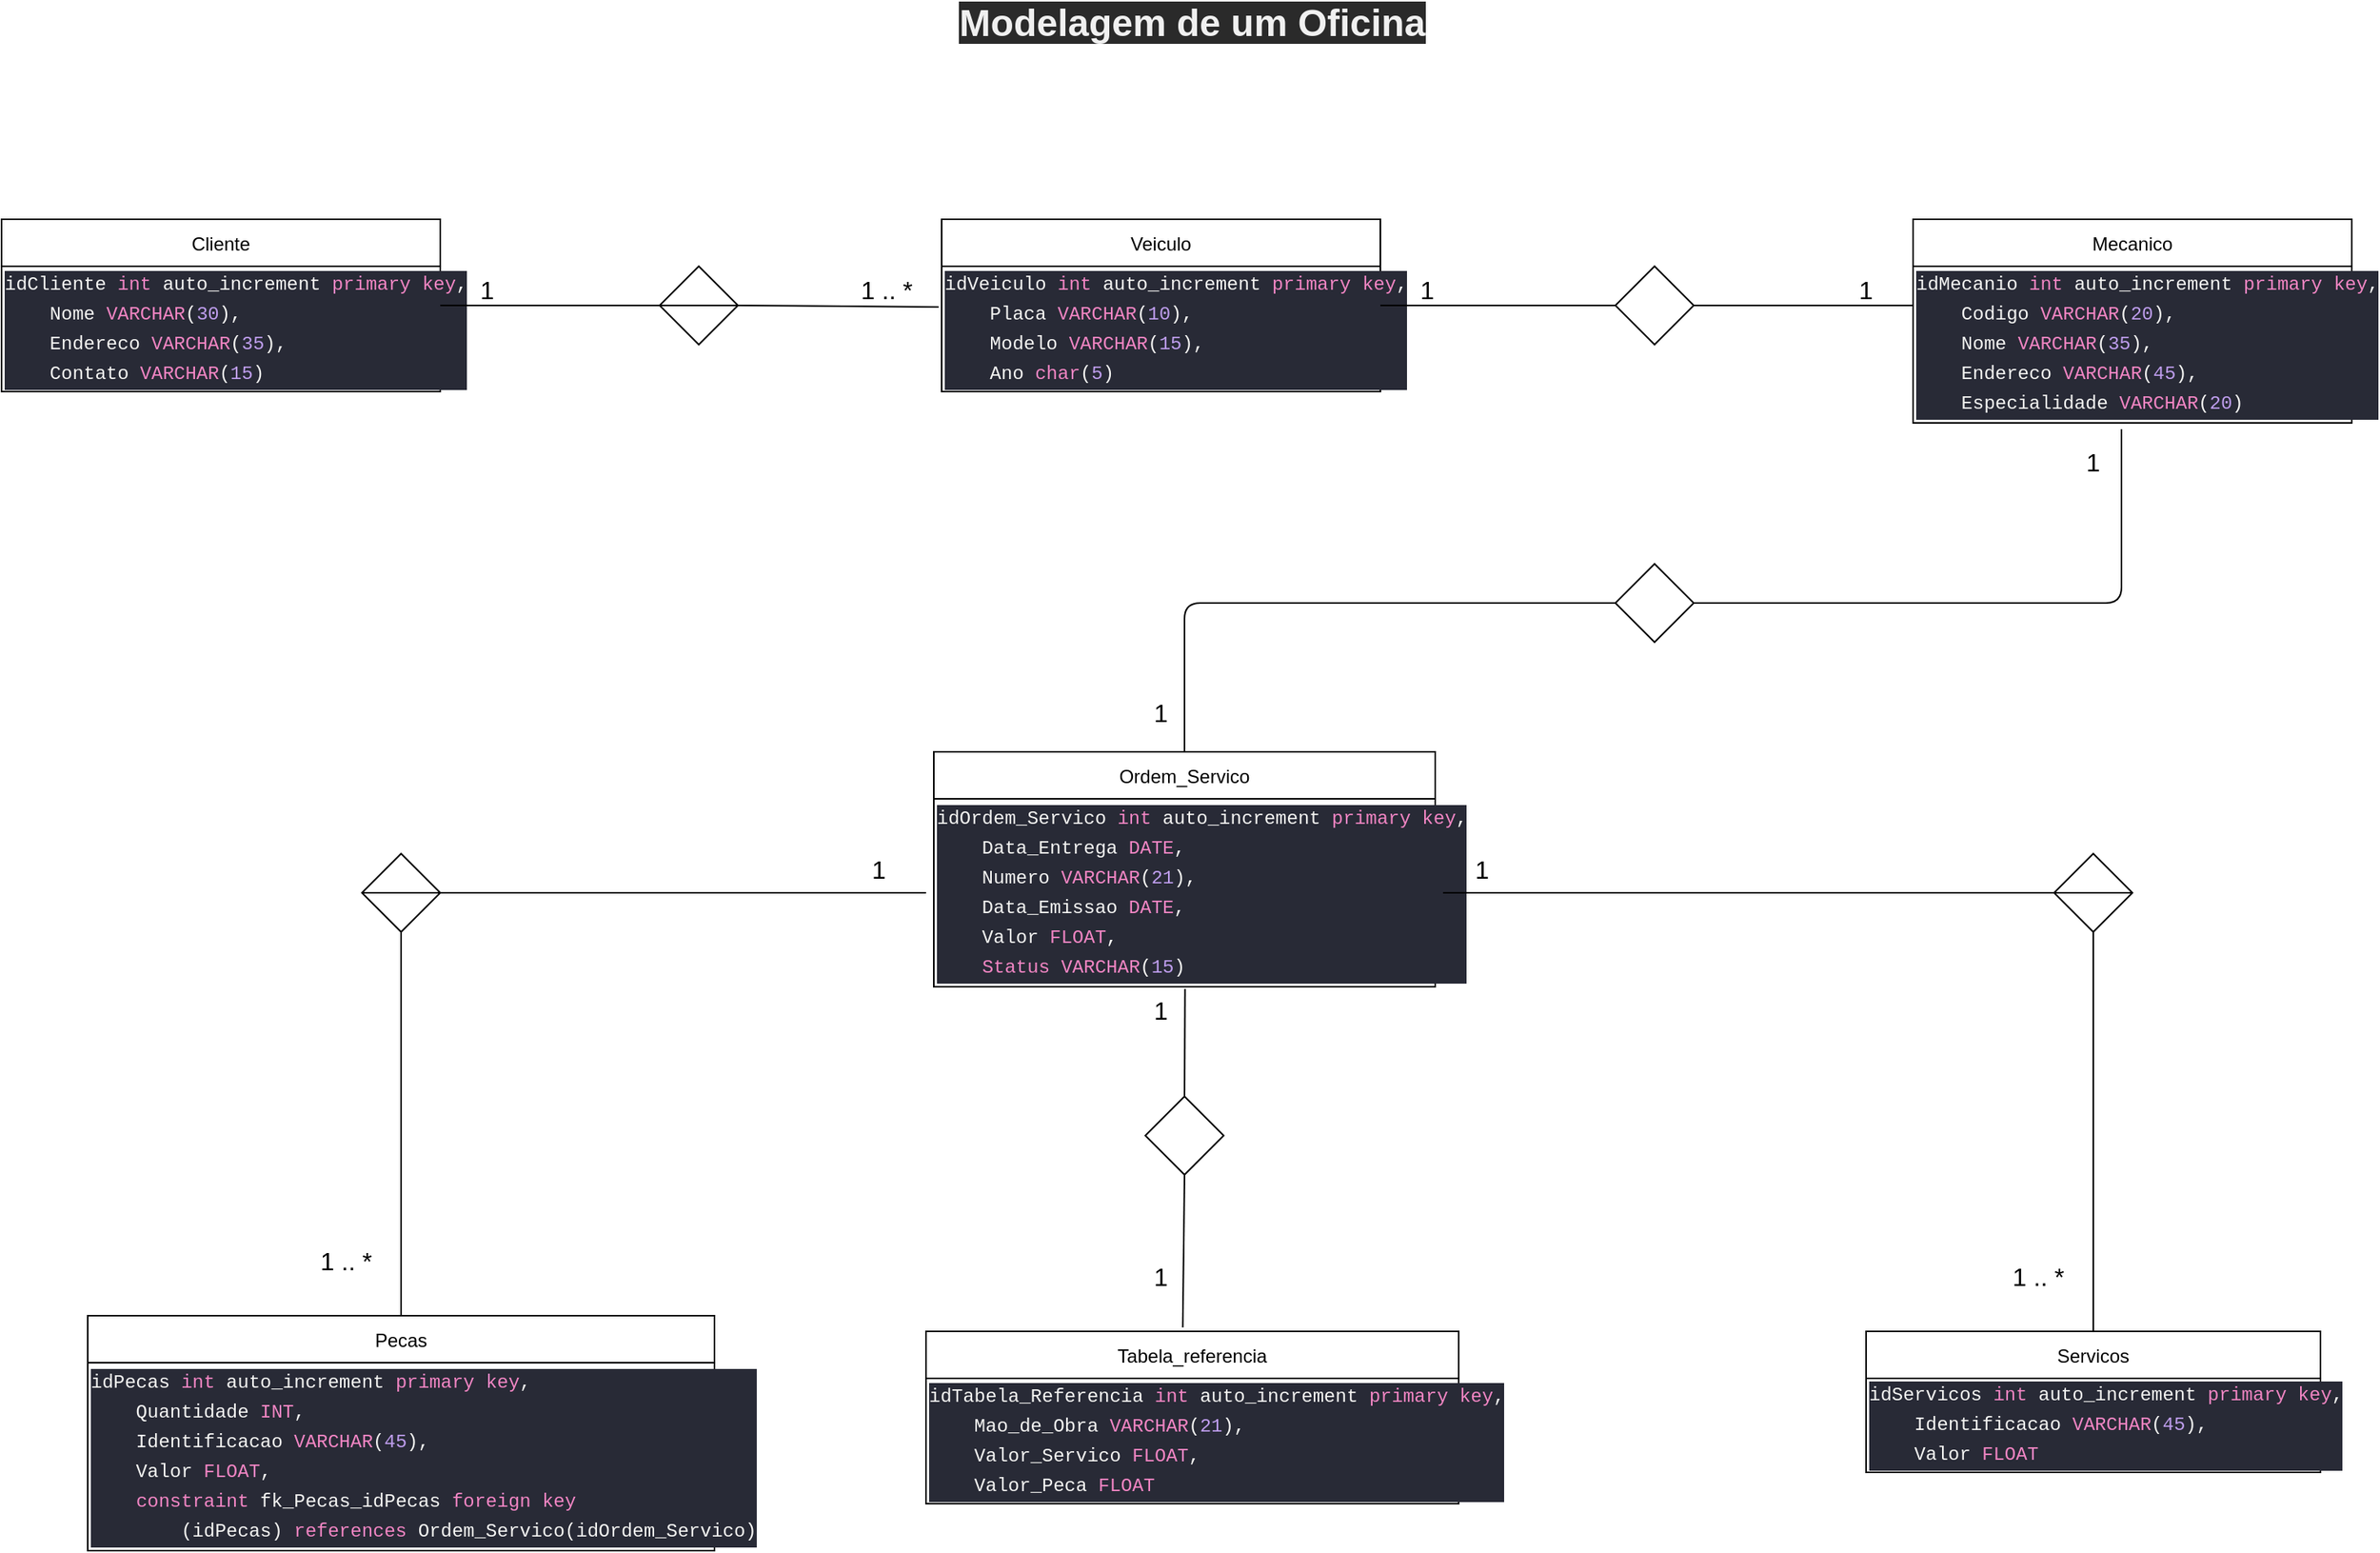 <mxfile>
    <diagram id="HxbM_7kRyC9p0_eErCoi" name="Página-1">
        <mxGraphModel dx="2443" dy="920" grid="1" gridSize="10" guides="1" tooltips="1" connect="1" arrows="1" fold="1" page="1" pageScale="1" pageWidth="827" pageHeight="1169" math="0" shadow="0">
            <root>
                <mxCell id="0"/>
                <mxCell id="1" parent="0"/>
                <mxCell id="2" value="Cliente" style="swimlane;fontStyle=0;childLayout=stackLayout;horizontal=1;startSize=30;horizontalStack=0;resizeParent=1;resizeParentMax=0;resizeLast=0;collapsible=1;marginBottom=0;" vertex="1" parent="1">
                    <mxGeometry x="-760" y="170" width="280" height="110" as="geometry"/>
                </mxCell>
                <mxCell id="12" value="&lt;div style=&quot;color: rgb(246 , 246 , 244) ; background-color: rgb(40 , 42 , 54) ; font-family: &amp;#34;consolas&amp;#34; , &amp;#34;courier new&amp;#34; , monospace ; line-height: 19px&quot;&gt;&lt;div&gt;idCliente &lt;span style=&quot;color: #f286c4&quot;&gt;int&lt;/span&gt; auto_increment &lt;span style=&quot;color: #f286c4&quot;&gt;primary&lt;/span&gt; &lt;span style=&quot;color: #f286c4&quot;&gt;key&lt;/span&gt;,&lt;/div&gt;&lt;div&gt;&amp;nbsp; &amp;nbsp; Nome &lt;span style=&quot;color: #f286c4&quot;&gt;VARCHAR&lt;/span&gt;(&lt;span style=&quot;color: #bf9eee&quot;&gt;30&lt;/span&gt;),&lt;/div&gt;&lt;div&gt;&amp;nbsp; &amp;nbsp; Endereco &lt;span style=&quot;color: #f286c4&quot;&gt;VARCHAR&lt;/span&gt;(&lt;span style=&quot;color: #bf9eee&quot;&gt;35&lt;/span&gt;),&lt;/div&gt;&lt;div&gt;&amp;nbsp; &amp;nbsp; Contato &lt;span style=&quot;color: #f286c4&quot;&gt;VARCHAR&lt;/span&gt;(&lt;span style=&quot;color: #bf9eee&quot;&gt;15&lt;/span&gt;)&lt;/div&gt;&lt;/div&gt;" style="text;html=1;align=left;verticalAlign=middle;resizable=0;points=[];autosize=1;strokeColor=none;fillColor=none;" vertex="1" parent="2">
                    <mxGeometry y="30" width="280" height="80" as="geometry"/>
                </mxCell>
                <mxCell id="6" value="Veiculo" style="swimlane;fontStyle=0;childLayout=stackLayout;horizontal=1;startSize=30;horizontalStack=0;resizeParent=1;resizeParentMax=0;resizeLast=0;collapsible=1;marginBottom=0;" vertex="1" parent="1">
                    <mxGeometry x="-160" y="170" width="280" height="110" as="geometry"/>
                </mxCell>
                <mxCell id="13" value="&lt;div style=&quot;color: rgb(246 , 246 , 244) ; background-color: rgb(40 , 42 , 54) ; font-family: &amp;#34;consolas&amp;#34; , &amp;#34;courier new&amp;#34; , monospace ; line-height: 19px&quot;&gt;&lt;div&gt;idVeiculo &lt;span style=&quot;color: #f286c4&quot;&gt;int&lt;/span&gt; auto_increment &lt;span style=&quot;color: #f286c4&quot;&gt;primary&lt;/span&gt; &lt;span style=&quot;color: #f286c4&quot;&gt;key&lt;/span&gt;,&lt;/div&gt;&lt;div&gt;&amp;nbsp; &amp;nbsp; Placa &lt;span style=&quot;color: #f286c4&quot;&gt;VARCHAR&lt;/span&gt;(&lt;span style=&quot;color: #bf9eee&quot;&gt;10&lt;/span&gt;),&lt;/div&gt;&lt;div&gt;&amp;nbsp; &amp;nbsp; Modelo &lt;span style=&quot;color: #f286c4&quot;&gt;VARCHAR&lt;/span&gt;(&lt;span style=&quot;color: #bf9eee&quot;&gt;15&lt;/span&gt;),&lt;/div&gt;&lt;div&gt;&amp;nbsp; &amp;nbsp; Ano &lt;span style=&quot;color: #f286c4&quot;&gt;char&lt;/span&gt;(&lt;span style=&quot;color: #bf9eee&quot;&gt;5&lt;/span&gt;)&lt;/div&gt;&lt;/div&gt;" style="text;html=1;align=left;verticalAlign=middle;resizable=0;points=[];autosize=1;strokeColor=none;fillColor=none;fontSize=12;" vertex="1" parent="6">
                    <mxGeometry y="30" width="280" height="80" as="geometry"/>
                </mxCell>
                <mxCell id="7" value="Mecanico" style="swimlane;fontStyle=0;childLayout=stackLayout;horizontal=1;startSize=30;horizontalStack=0;resizeParent=1;resizeParentMax=0;resizeLast=0;collapsible=1;marginBottom=0;" vertex="1" parent="1">
                    <mxGeometry x="460" y="170" width="280" height="130" as="geometry"/>
                </mxCell>
                <mxCell id="14" value="&lt;div style=&quot;color: rgb(246 , 246 , 244) ; background-color: rgb(40 , 42 , 54) ; font-family: &amp;#34;consolas&amp;#34; , &amp;#34;courier new&amp;#34; , monospace ; line-height: 19px&quot;&gt;&lt;div&gt;idMecanio &lt;span style=&quot;color: #f286c4&quot;&gt;int&lt;/span&gt; auto_increment &lt;span style=&quot;color: #f286c4&quot;&gt;primary&lt;/span&gt; &lt;span style=&quot;color: #f286c4&quot;&gt;key&lt;/span&gt;,&lt;/div&gt;&lt;div&gt;&amp;nbsp; &amp;nbsp; Codigo &lt;span style=&quot;color: #f286c4&quot;&gt;VARCHAR&lt;/span&gt;(&lt;span style=&quot;color: #bf9eee&quot;&gt;20&lt;/span&gt;),&lt;/div&gt;&lt;div&gt;&amp;nbsp; &amp;nbsp; Nome &lt;span style=&quot;color: #f286c4&quot;&gt;VARCHAR&lt;/span&gt;(&lt;span style=&quot;color: #bf9eee&quot;&gt;35&lt;/span&gt;),&lt;/div&gt;&lt;div&gt;&amp;nbsp; &amp;nbsp; Endereco &lt;span style=&quot;color: #f286c4&quot;&gt;VARCHAR&lt;/span&gt;(&lt;span style=&quot;color: #bf9eee&quot;&gt;45&lt;/span&gt;),&lt;/div&gt;&lt;div&gt;&amp;nbsp; &amp;nbsp; Especialidade &lt;span style=&quot;color: #f286c4&quot;&gt;VARCHAR&lt;/span&gt;(&lt;span style=&quot;color: #bf9eee&quot;&gt;20&lt;/span&gt;)&lt;/div&gt;&lt;/div&gt;" style="text;html=1;align=left;verticalAlign=middle;resizable=0;points=[];autosize=1;strokeColor=none;fillColor=none;fontSize=12;" vertex="1" parent="7">
                    <mxGeometry y="30" width="280" height="100" as="geometry"/>
                </mxCell>
                <mxCell id="8" value="Ordem_Servico" style="swimlane;fontStyle=0;childLayout=stackLayout;horizontal=1;startSize=30;horizontalStack=0;resizeParent=1;resizeParentMax=0;resizeLast=0;collapsible=1;marginBottom=0;" vertex="1" parent="1">
                    <mxGeometry x="-165" y="510" width="320" height="150" as="geometry"/>
                </mxCell>
                <mxCell id="15" value="&lt;div style=&quot;color: rgb(246 , 246 , 244) ; background-color: rgb(40 , 42 , 54) ; font-family: &amp;#34;consolas&amp;#34; , &amp;#34;courier new&amp;#34; , monospace ; line-height: 19px&quot;&gt;&lt;div&gt;idOrdem_Servico &lt;span style=&quot;color: #f286c4&quot;&gt;int&lt;/span&gt; auto_increment &lt;span style=&quot;color: #f286c4&quot;&gt;primary&lt;/span&gt; &lt;span style=&quot;color: #f286c4&quot;&gt;key&lt;/span&gt;,&lt;/div&gt;&lt;div&gt;&amp;nbsp; &amp;nbsp; Data_Entrega &lt;span style=&quot;color: #f286c4&quot;&gt;DATE&lt;/span&gt;,&lt;/div&gt;&lt;div&gt;&amp;nbsp; &amp;nbsp; Numero &lt;span style=&quot;color: #f286c4&quot;&gt;VARCHAR&lt;/span&gt;(&lt;span style=&quot;color: #bf9eee&quot;&gt;21&lt;/span&gt;),&lt;/div&gt;&lt;div&gt;&amp;nbsp; &amp;nbsp; Data_Emissao &lt;span style=&quot;color: #f286c4&quot;&gt;DATE&lt;/span&gt;,&lt;/div&gt;&lt;div&gt;&amp;nbsp; &amp;nbsp; Valor &lt;span style=&quot;color: #f286c4&quot;&gt;FLOAT&lt;/span&gt;,&lt;/div&gt;&lt;div&gt;&amp;nbsp; &amp;nbsp; &lt;span style=&quot;color: #f286c4&quot;&gt;Status&lt;/span&gt; &lt;span style=&quot;color: #f286c4&quot;&gt;VARCHAR&lt;/span&gt;(&lt;span style=&quot;color: #bf9eee&quot;&gt;15&lt;/span&gt;)&lt;/div&gt;&lt;/div&gt;" style="text;html=1;align=left;verticalAlign=middle;resizable=0;points=[];autosize=1;strokeColor=none;fillColor=none;fontSize=12;" vertex="1" parent="8">
                    <mxGeometry y="30" width="320" height="120" as="geometry"/>
                </mxCell>
                <mxCell id="9" value="Tabela_referencia" style="swimlane;fontStyle=0;childLayout=stackLayout;horizontal=1;startSize=30;horizontalStack=0;resizeParent=1;resizeParentMax=0;resizeLast=0;collapsible=1;marginBottom=0;" vertex="1" parent="1">
                    <mxGeometry x="-170" y="880" width="340" height="110" as="geometry"/>
                </mxCell>
                <mxCell id="16" value="&lt;div style=&quot;color: rgb(246 , 246 , 244) ; background-color: rgb(40 , 42 , 54) ; font-family: &amp;#34;consolas&amp;#34; , &amp;#34;courier new&amp;#34; , monospace ; line-height: 19px&quot;&gt;&lt;div&gt;idTabela_Referencia &lt;span style=&quot;color: #f286c4&quot;&gt;int&lt;/span&gt; auto_increment &lt;span style=&quot;color: #f286c4&quot;&gt;primary&lt;/span&gt; &lt;span style=&quot;color: #f286c4&quot;&gt;key&lt;/span&gt;,&lt;/div&gt;&lt;div&gt;&amp;nbsp; &amp;nbsp; Mao_de_Obra &lt;span style=&quot;color: #f286c4&quot;&gt;VARCHAR&lt;/span&gt;(&lt;span style=&quot;color: #bf9eee&quot;&gt;21&lt;/span&gt;),&lt;/div&gt;&lt;div&gt;&amp;nbsp; &amp;nbsp; Valor_Servico &lt;span style=&quot;color: #f286c4&quot;&gt;FLOAT&lt;/span&gt;,&lt;/div&gt;&lt;div&gt;&amp;nbsp; &amp;nbsp; Valor_Peca &lt;span style=&quot;color: #f286c4&quot;&gt;FLOAT&lt;/span&gt; &lt;/div&gt;&lt;/div&gt;" style="text;html=1;align=left;verticalAlign=middle;resizable=0;points=[];autosize=1;strokeColor=none;fillColor=none;fontSize=12;" vertex="1" parent="9">
                    <mxGeometry y="30" width="340" height="80" as="geometry"/>
                </mxCell>
                <mxCell id="10" value="Servicos" style="swimlane;fontStyle=0;childLayout=stackLayout;horizontal=1;startSize=30;horizontalStack=0;resizeParent=1;resizeParentMax=0;resizeLast=0;collapsible=1;marginBottom=0;" vertex="1" parent="1">
                    <mxGeometry x="430" y="880" width="290" height="90" as="geometry"/>
                </mxCell>
                <mxCell id="17" value="&lt;div style=&quot;color: rgb(246 , 246 , 244) ; background-color: rgb(40 , 42 , 54) ; font-family: &amp;#34;consolas&amp;#34; , &amp;#34;courier new&amp;#34; , monospace ; line-height: 19px&quot;&gt;&lt;div&gt;idServicos &lt;span style=&quot;color: #f286c4&quot;&gt;int&lt;/span&gt; auto_increment &lt;span style=&quot;color: #f286c4&quot;&gt;primary&lt;/span&gt; &lt;span style=&quot;color: #f286c4&quot;&gt;key&lt;/span&gt;,&lt;/div&gt;&lt;div&gt;&amp;nbsp; &amp;nbsp; Identificacao &lt;span style=&quot;color: #f286c4&quot;&gt;VARCHAR&lt;/span&gt;(&lt;span style=&quot;color: #bf9eee&quot;&gt;45&lt;/span&gt;),&lt;/div&gt;&lt;div&gt;&amp;nbsp; &amp;nbsp; Valor &lt;span style=&quot;color: #f286c4&quot;&gt;FLOAT&lt;/span&gt; &lt;/div&gt;&lt;/div&gt;" style="text;html=1;align=left;verticalAlign=middle;resizable=0;points=[];autosize=1;strokeColor=none;fillColor=none;fontSize=12;" vertex="1" parent="10">
                    <mxGeometry y="30" width="290" height="60" as="geometry"/>
                </mxCell>
                <mxCell id="11" value="Pecas" style="swimlane;fontStyle=0;childLayout=stackLayout;horizontal=1;startSize=30;horizontalStack=0;resizeParent=1;resizeParentMax=0;resizeLast=0;collapsible=1;marginBottom=0;" vertex="1" parent="1">
                    <mxGeometry x="-705" y="870" width="400" height="150" as="geometry"/>
                </mxCell>
                <mxCell id="18" value="&lt;div style=&quot;color: rgb(246 , 246 , 244) ; background-color: rgb(40 , 42 , 54) ; font-family: &amp;#34;consolas&amp;#34; , &amp;#34;courier new&amp;#34; , monospace ; line-height: 19px&quot;&gt;&lt;div&gt;idPecas &lt;span style=&quot;color: #f286c4&quot;&gt;int&lt;/span&gt; auto_increment &lt;span style=&quot;color: #f286c4&quot;&gt;primary&lt;/span&gt; &lt;span style=&quot;color: #f286c4&quot;&gt;key&lt;/span&gt;,&lt;/div&gt;&lt;div&gt;&amp;nbsp; &amp;nbsp; Quantidade &lt;span style=&quot;color: #f286c4&quot;&gt;INT&lt;/span&gt;,&lt;/div&gt;&lt;div&gt;&amp;nbsp; &amp;nbsp; Identificacao &lt;span style=&quot;color: #f286c4&quot;&gt;VARCHAR&lt;/span&gt;(&lt;span style=&quot;color: #bf9eee&quot;&gt;45&lt;/span&gt;),&lt;/div&gt;&lt;div&gt;&amp;nbsp; &amp;nbsp; Valor &lt;span style=&quot;color: #f286c4&quot;&gt;FLOAT&lt;/span&gt;,&lt;/div&gt;&lt;div&gt;&amp;nbsp; &amp;nbsp; &lt;span style=&quot;color: #f286c4&quot;&gt;constraint&lt;/span&gt; fk_Pecas_idPecas &lt;span style=&quot;color: #f286c4&quot;&gt;foreign key&lt;/span&gt;&amp;nbsp;&lt;/div&gt;&lt;div&gt;&lt;span style=&quot;white-space: pre&quot;&gt;&#9;&lt;/span&gt;(idPecas) &lt;span style=&quot;color: #f286c4&quot;&gt;references&lt;/span&gt; Ordem_Servico(idOrdem_Servico) &lt;/div&gt;&lt;/div&gt;" style="text;html=1;align=left;verticalAlign=middle;resizable=0;points=[];autosize=1;strokeColor=none;fillColor=none;fontSize=12;" vertex="1" parent="11">
                    <mxGeometry y="30" width="400" height="120" as="geometry"/>
                </mxCell>
                <mxCell id="19" value="" style="shape=sortShape;perimeter=rhombusPerimeter;whiteSpace=wrap;html=1;fontSize=12;" vertex="1" parent="1">
                    <mxGeometry x="-340" y="200" width="50" height="50" as="geometry"/>
                </mxCell>
                <mxCell id="20" value="" style="shape=sortShape;perimeter=rhombusPerimeter;whiteSpace=wrap;html=1;fontSize=12;" vertex="1" parent="1">
                    <mxGeometry x="-530" y="575" width="50" height="50" as="geometry"/>
                </mxCell>
                <mxCell id="21" value="" style="shape=sortShape;perimeter=rhombusPerimeter;whiteSpace=wrap;html=1;fontSize=12;" vertex="1" parent="1">
                    <mxGeometry x="550" y="575" width="50" height="50" as="geometry"/>
                </mxCell>
                <mxCell id="22" value="" style="rhombus;whiteSpace=wrap;html=1;fontSize=12;" vertex="1" parent="1">
                    <mxGeometry x="-30" y="730" width="50" height="50" as="geometry"/>
                </mxCell>
                <mxCell id="24" value="" style="rhombus;whiteSpace=wrap;html=1;fontSize=12;" vertex="1" parent="1">
                    <mxGeometry x="270" y="200" width="50" height="50" as="geometry"/>
                </mxCell>
                <mxCell id="25" value="" style="rhombus;whiteSpace=wrap;html=1;fontSize=12;" vertex="1" parent="1">
                    <mxGeometry x="270" y="390" width="50" height="50" as="geometry"/>
                </mxCell>
                <mxCell id="27" value="" style="endArrow=none;html=1;fontSize=12;exitX=1;exitY=0.313;exitDx=0;exitDy=0;exitPerimeter=0;entryX=0;entryY=0.5;entryDx=0;entryDy=0;" edge="1" parent="1" source="12" target="19">
                    <mxGeometry width="50" height="50" relative="1" as="geometry">
                        <mxPoint x="-230" y="310" as="sourcePoint"/>
                        <mxPoint x="-180" y="260" as="targetPoint"/>
                    </mxGeometry>
                </mxCell>
                <mxCell id="28" value="" style="endArrow=none;html=1;fontSize=12;exitX=1;exitY=0.5;exitDx=0;exitDy=0;entryX=-0.007;entryY=0.325;entryDx=0;entryDy=0;entryPerimeter=0;" edge="1" parent="1" source="19" target="13">
                    <mxGeometry width="50" height="50" relative="1" as="geometry">
                        <mxPoint x="-220" y="320" as="sourcePoint"/>
                        <mxPoint x="-170" y="270" as="targetPoint"/>
                    </mxGeometry>
                </mxCell>
                <mxCell id="29" value="" style="endArrow=none;html=1;fontSize=12;exitX=0;exitY=0.5;exitDx=0;exitDy=0;" edge="1" parent="1" source="24">
                    <mxGeometry width="50" height="50" relative="1" as="geometry">
                        <mxPoint x="-210" y="330" as="sourcePoint"/>
                        <mxPoint x="120" y="225" as="targetPoint"/>
                    </mxGeometry>
                </mxCell>
                <mxCell id="30" value="" style="endArrow=none;html=1;fontSize=12;entryX=1;entryY=0.5;entryDx=0;entryDy=0;" edge="1" parent="1" target="24">
                    <mxGeometry width="50" height="50" relative="1" as="geometry">
                        <mxPoint x="460" y="225" as="sourcePoint"/>
                        <mxPoint x="-150" y="290" as="targetPoint"/>
                    </mxGeometry>
                </mxCell>
                <mxCell id="32" value="" style="endArrow=none;html=1;fontSize=12;entryX=0.475;entryY=1.04;entryDx=0;entryDy=0;entryPerimeter=0;exitX=1;exitY=0.5;exitDx=0;exitDy=0;" edge="1" parent="1" source="25" target="14">
                    <mxGeometry width="50" height="50" relative="1" as="geometry">
                        <mxPoint x="570" y="570" as="sourcePoint"/>
                        <mxPoint x="620" y="520" as="targetPoint"/>
                        <Array as="points">
                            <mxPoint x="593" y="415"/>
                        </Array>
                    </mxGeometry>
                </mxCell>
                <mxCell id="34" value="" style="endArrow=none;html=1;fontSize=12;entryX=0;entryY=0.5;entryDx=0;entryDy=0;exitX=0.5;exitY=0;exitDx=0;exitDy=0;" edge="1" parent="1" source="8" target="25">
                    <mxGeometry width="50" height="50" relative="1" as="geometry">
                        <mxPoint x="-190" y="350" as="sourcePoint"/>
                        <mxPoint x="-140" y="300" as="targetPoint"/>
                        <Array as="points">
                            <mxPoint x="-5" y="415"/>
                        </Array>
                    </mxGeometry>
                </mxCell>
                <mxCell id="35" value="" style="endArrow=none;html=1;fontSize=12;entryX=0;entryY=0.5;entryDx=0;entryDy=0;" edge="1" parent="1" target="21">
                    <mxGeometry width="50" height="50" relative="1" as="geometry">
                        <mxPoint x="160" y="600" as="sourcePoint"/>
                        <mxPoint x="-130" y="310" as="targetPoint"/>
                    </mxGeometry>
                </mxCell>
                <mxCell id="36" value="" style="endArrow=none;html=1;fontSize=12;entryX=0.5;entryY=1;entryDx=0;entryDy=0;exitX=0.5;exitY=0;exitDx=0;exitDy=0;" edge="1" parent="1" source="10" target="21">
                    <mxGeometry width="50" height="50" relative="1" as="geometry">
                        <mxPoint x="-170" y="370" as="sourcePoint"/>
                        <mxPoint x="-120" y="320" as="targetPoint"/>
                    </mxGeometry>
                </mxCell>
                <mxCell id="37" value="" style="endArrow=none;html=1;fontSize=12;exitX=0.501;exitY=1.011;exitDx=0;exitDy=0;exitPerimeter=0;entryX=0.5;entryY=0;entryDx=0;entryDy=0;" edge="1" parent="1" source="15" target="22">
                    <mxGeometry width="50" height="50" relative="1" as="geometry">
                        <mxPoint x="-160" y="380" as="sourcePoint"/>
                        <mxPoint x="-110" y="330" as="targetPoint"/>
                    </mxGeometry>
                </mxCell>
                <mxCell id="38" value="" style="endArrow=none;html=1;fontSize=12;entryX=0.5;entryY=1;entryDx=0;entryDy=0;exitX=0.482;exitY=-0.023;exitDx=0;exitDy=0;exitPerimeter=0;" edge="1" parent="1" source="9" target="22">
                    <mxGeometry width="50" height="50" relative="1" as="geometry">
                        <mxPoint x="155" y="810" as="sourcePoint"/>
                        <mxPoint x="205" y="760" as="targetPoint"/>
                    </mxGeometry>
                </mxCell>
                <mxCell id="39" value="" style="endArrow=none;html=1;fontSize=12;exitX=1;exitY=0.5;exitDx=0;exitDy=0;" edge="1" parent="1" source="20">
                    <mxGeometry width="50" height="50" relative="1" as="geometry">
                        <mxPoint x="-460" y="610" as="sourcePoint"/>
                        <mxPoint x="-170" y="600" as="targetPoint"/>
                    </mxGeometry>
                </mxCell>
                <mxCell id="41" value="" style="endArrow=none;html=1;fontSize=12;exitX=0.5;exitY=1;exitDx=0;exitDy=0;entryX=0.5;entryY=0;entryDx=0;entryDy=0;" edge="1" parent="1" source="20" target="11">
                    <mxGeometry width="50" height="50" relative="1" as="geometry">
                        <mxPoint x="-130" y="410" as="sourcePoint"/>
                        <mxPoint x="-80" y="360" as="targetPoint"/>
                    </mxGeometry>
                </mxCell>
                <mxCell id="42" value="&lt;font style=&quot;font-size: 16px&quot;&gt;1&lt;/font&gt;" style="text;html=1;strokeColor=none;fillColor=none;align=center;verticalAlign=middle;whiteSpace=wrap;rounded=0;fontSize=12;" vertex="1" parent="1">
                    <mxGeometry x="-480" y="200" width="60" height="30" as="geometry"/>
                </mxCell>
                <mxCell id="44" value="&lt;font style=&quot;font-size: 16px&quot;&gt;1&lt;/font&gt;" style="text;html=1;strokeColor=none;fillColor=none;align=center;verticalAlign=middle;whiteSpace=wrap;rounded=0;fontSize=12;" vertex="1" parent="1">
                    <mxGeometry x="120" y="200" width="60" height="30" as="geometry"/>
                </mxCell>
                <mxCell id="45" value="&lt;font style=&quot;font-size: 16px&quot;&gt;1&lt;/font&gt;" style="text;html=1;strokeColor=none;fillColor=none;align=center;verticalAlign=middle;whiteSpace=wrap;rounded=0;fontSize=12;" vertex="1" parent="1">
                    <mxGeometry x="400" y="200" width="60" height="30" as="geometry"/>
                </mxCell>
                <mxCell id="46" value="&lt;font style=&quot;font-size: 16px&quot;&gt;1&lt;/font&gt;" style="text;html=1;strokeColor=none;fillColor=none;align=center;verticalAlign=middle;whiteSpace=wrap;rounded=0;fontSize=12;" vertex="1" parent="1">
                    <mxGeometry x="-230" y="570" width="60" height="30" as="geometry"/>
                </mxCell>
                <mxCell id="47" value="&lt;font style=&quot;font-size: 16px&quot;&gt;1&lt;/font&gt;" style="text;html=1;strokeColor=none;fillColor=none;align=center;verticalAlign=middle;whiteSpace=wrap;rounded=0;fontSize=12;" vertex="1" parent="1">
                    <mxGeometry x="155" y="570" width="60" height="30" as="geometry"/>
                </mxCell>
                <mxCell id="48" value="&lt;font style=&quot;font-size: 16px&quot;&gt;1&lt;/font&gt;" style="text;html=1;strokeColor=none;fillColor=none;align=center;verticalAlign=middle;whiteSpace=wrap;rounded=0;fontSize=12;" vertex="1" parent="1">
                    <mxGeometry x="545" y="310" width="60" height="30" as="geometry"/>
                </mxCell>
                <mxCell id="49" value="&lt;font style=&quot;font-size: 16px&quot;&gt;1&lt;/font&gt;" style="text;html=1;strokeColor=none;fillColor=none;align=center;verticalAlign=middle;whiteSpace=wrap;rounded=0;fontSize=12;" vertex="1" parent="1">
                    <mxGeometry x="-50" y="470" width="60" height="30" as="geometry"/>
                </mxCell>
                <mxCell id="51" value="&lt;font style=&quot;font-size: 16px&quot;&gt;1&lt;/font&gt;" style="text;html=1;strokeColor=none;fillColor=none;align=center;verticalAlign=middle;whiteSpace=wrap;rounded=0;fontSize=12;" vertex="1" parent="1">
                    <mxGeometry x="-50" y="660" width="60" height="30" as="geometry"/>
                </mxCell>
                <mxCell id="52" value="&lt;font style=&quot;font-size: 16px&quot;&gt;1&lt;/font&gt;" style="text;html=1;strokeColor=none;fillColor=none;align=center;verticalAlign=middle;whiteSpace=wrap;rounded=0;fontSize=12;" vertex="1" parent="1">
                    <mxGeometry x="-50" y="830" width="60" height="30" as="geometry"/>
                </mxCell>
                <mxCell id="53" value="&lt;font style=&quot;font-size: 16px&quot;&gt;1 .. *&lt;br&gt;&lt;/font&gt;" style="text;html=1;strokeColor=none;fillColor=none;align=center;verticalAlign=middle;whiteSpace=wrap;rounded=0;fontSize=12;" vertex="1" parent="1">
                    <mxGeometry x="-570" y="820" width="60" height="30" as="geometry"/>
                </mxCell>
                <mxCell id="54" value="&lt;font style=&quot;font-size: 16px&quot;&gt;1 .. *&lt;br&gt;&lt;/font&gt;" style="text;html=1;strokeColor=none;fillColor=none;align=center;verticalAlign=middle;whiteSpace=wrap;rounded=0;fontSize=12;" vertex="1" parent="1">
                    <mxGeometry x="510" y="830" width="60" height="30" as="geometry"/>
                </mxCell>
                <mxCell id="55" value="&lt;font style=&quot;font-size: 16px&quot;&gt;1 .. *&lt;br&gt;&lt;/font&gt;" style="text;html=1;strokeColor=none;fillColor=none;align=center;verticalAlign=middle;whiteSpace=wrap;rounded=0;fontSize=12;" vertex="1" parent="1">
                    <mxGeometry x="-225" y="200" width="60" height="30" as="geometry"/>
                </mxCell>
                <mxCell id="56" value="&lt;span style=&quot;color: rgb(240 , 240 , 240) ; font-family: &amp;#34;helvetica&amp;#34; ; font-size: 24px ; font-style: normal ; font-weight: 700 ; letter-spacing: normal ; text-align: center ; text-indent: 0px ; text-transform: none ; word-spacing: 0px ; background-color: rgb(42 , 42 , 42) ; display: inline ; float: none&quot;&gt;Modelagem de um Oficina&lt;/span&gt;" style="text;html=1;strokeColor=none;fillColor=none;align=center;verticalAlign=middle;whiteSpace=wrap;rounded=0;fontSize=16;" vertex="1" parent="1">
                    <mxGeometry x="-345" y="30" width="690" height="30" as="geometry"/>
                </mxCell>
            </root>
        </mxGraphModel>
    </diagram>
</mxfile>